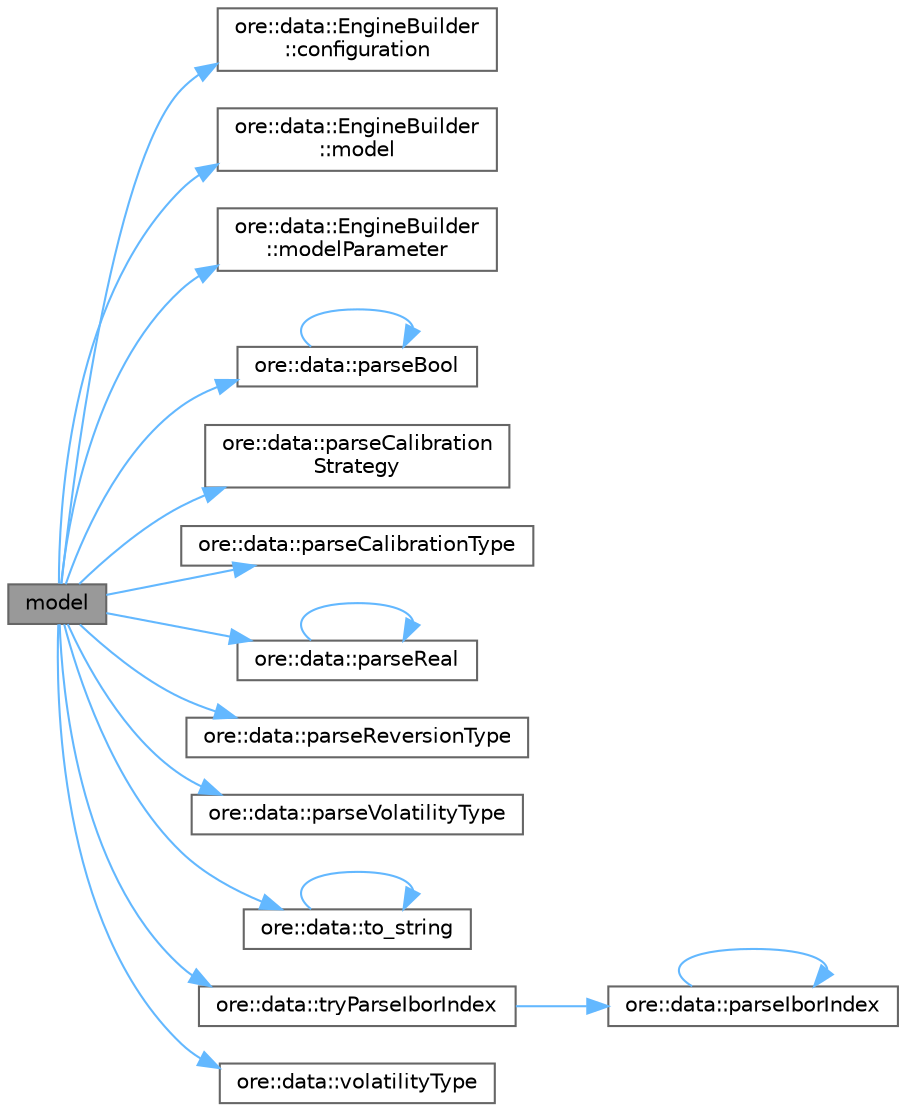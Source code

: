 digraph "model"
{
 // INTERACTIVE_SVG=YES
 // LATEX_PDF_SIZE
  bgcolor="transparent";
  edge [fontname=Helvetica,fontsize=10,labelfontname=Helvetica,labelfontsize=10];
  node [fontname=Helvetica,fontsize=10,shape=box,height=0.2,width=0.4];
  rankdir="LR";
  Node1 [label="model",height=0.2,width=0.4,color="gray40", fillcolor="grey60", style="filled", fontcolor="black",tooltip=" "];
  Node1 -> Node2 [color="steelblue1",style="solid"];
  Node2 [label="ore::data::EngineBuilder\l::configuration",height=0.2,width=0.4,color="grey40", fillcolor="white", style="filled",URL="$classore_1_1data_1_1_engine_builder.html#aaacbfbb4007edcf8c34df2f37f8ebae5",tooltip="Return a configuration (or the default one if key not found)"];
  Node1 -> Node3 [color="steelblue1",style="solid"];
  Node3 [label="ore::data::EngineBuilder\l::model",height=0.2,width=0.4,color="grey40", fillcolor="white", style="filled",URL="$classore_1_1data_1_1_engine_builder.html#a5b42b4fc92c1fab7879d756cce6bc6b9",tooltip="Return the model name."];
  Node1 -> Node4 [color="steelblue1",style="solid"];
  Node4 [label="ore::data::EngineBuilder\l::modelParameter",height=0.2,width=0.4,color="grey40", fillcolor="white", style="filled",URL="$classore_1_1data_1_1_engine_builder.html#a71eb734e0723ecb94e47fdb853e56359",tooltip=" "];
  Node1 -> Node5 [color="steelblue1",style="solid"];
  Node5 [label="ore::data::parseBool",height=0.2,width=0.4,color="grey40", fillcolor="white", style="filled",URL="$group__utilities.html#ga94621f11193864fa1338296232dc5be9",tooltip="Convert text to bool."];
  Node5 -> Node5 [color="steelblue1",style="solid"];
  Node1 -> Node6 [color="steelblue1",style="solid"];
  Node6 [label="ore::data::parseCalibration\lStrategy",height=0.2,width=0.4,color="grey40", fillcolor="white", style="filled",URL="$namespaceore_1_1data.html#a55354bd89a9a819ebcc3706bd1072bff",tooltip="Convert calibration strategy string into enumerated class value."];
  Node1 -> Node7 [color="steelblue1",style="solid"];
  Node7 [label="ore::data::parseCalibrationType",height=0.2,width=0.4,color="grey40", fillcolor="white", style="filled",URL="$namespaceore_1_1data.html#a3fcd3e2237bc47c69b4b81c0fa50a4cc",tooltip="Convert calibration type string into enumerated class value."];
  Node1 -> Node8 [color="steelblue1",style="solid"];
  Node8 [label="ore::data::parseReal",height=0.2,width=0.4,color="grey40", fillcolor="white", style="filled",URL="$group__utilities.html#gad1db2a68f9a73667c3b4084d63955bdd",tooltip="Convert text to Real."];
  Node8 -> Node8 [color="steelblue1",style="solid"];
  Node1 -> Node9 [color="steelblue1",style="solid"];
  Node9 [label="ore::data::parseReversionType",height=0.2,width=0.4,color="grey40", fillcolor="white", style="filled",URL="$namespaceore_1_1data.html#a89cca6472a3558ad9f7b64415375cf64",tooltip="Enum parsers used in CrossAssetModelBuilder's fromXML."];
  Node1 -> Node10 [color="steelblue1",style="solid"];
  Node10 [label="ore::data::parseVolatilityType",height=0.2,width=0.4,color="grey40", fillcolor="white", style="filled",URL="$namespaceore_1_1data.html#aab2c021a56c88e579dcdefd09aaead20",tooltip=" "];
  Node1 -> Node11 [color="steelblue1",style="solid"];
  Node11 [label="ore::data::to_string",height=0.2,width=0.4,color="grey40", fillcolor="white", style="filled",URL="$namespaceore_1_1data.html#a86651dfeb5c18ee891f7a4734d8cf455",tooltip=" "];
  Node11 -> Node11 [color="steelblue1",style="solid"];
  Node1 -> Node12 [color="steelblue1",style="solid"];
  Node12 [label="ore::data::tryParseIborIndex",height=0.2,width=0.4,color="grey40", fillcolor="white", style="filled",URL="$group__utilities.html#gaf17e7976e4fe2449bb4e226ee19c0fd9",tooltip="Try to convert std::string to QuantLib::IborIndex."];
  Node12 -> Node13 [color="steelblue1",style="solid"];
  Node13 [label="ore::data::parseIborIndex",height=0.2,width=0.4,color="grey40", fillcolor="white", style="filled",URL="$group__utilities.html#gac1ecdc5f20e7d73327bccd5f930f8782",tooltip="Convert std::string to QuantLib::IborIndex."];
  Node13 -> Node13 [color="steelblue1",style="solid"];
  Node1 -> Node14 [color="steelblue1",style="solid"];
  Node14 [label="ore::data::volatilityType",height=0.2,width=0.4,color="grey40", fillcolor="white", style="filled",URL="$namespaceore_1_1data.html#a6a0250258f27a26b9e68baa6ff3752ba",tooltip="Imply QuantLib::VolatilityType from CapFloorVolatilityCurveConfig::VolatilityType."];
}
